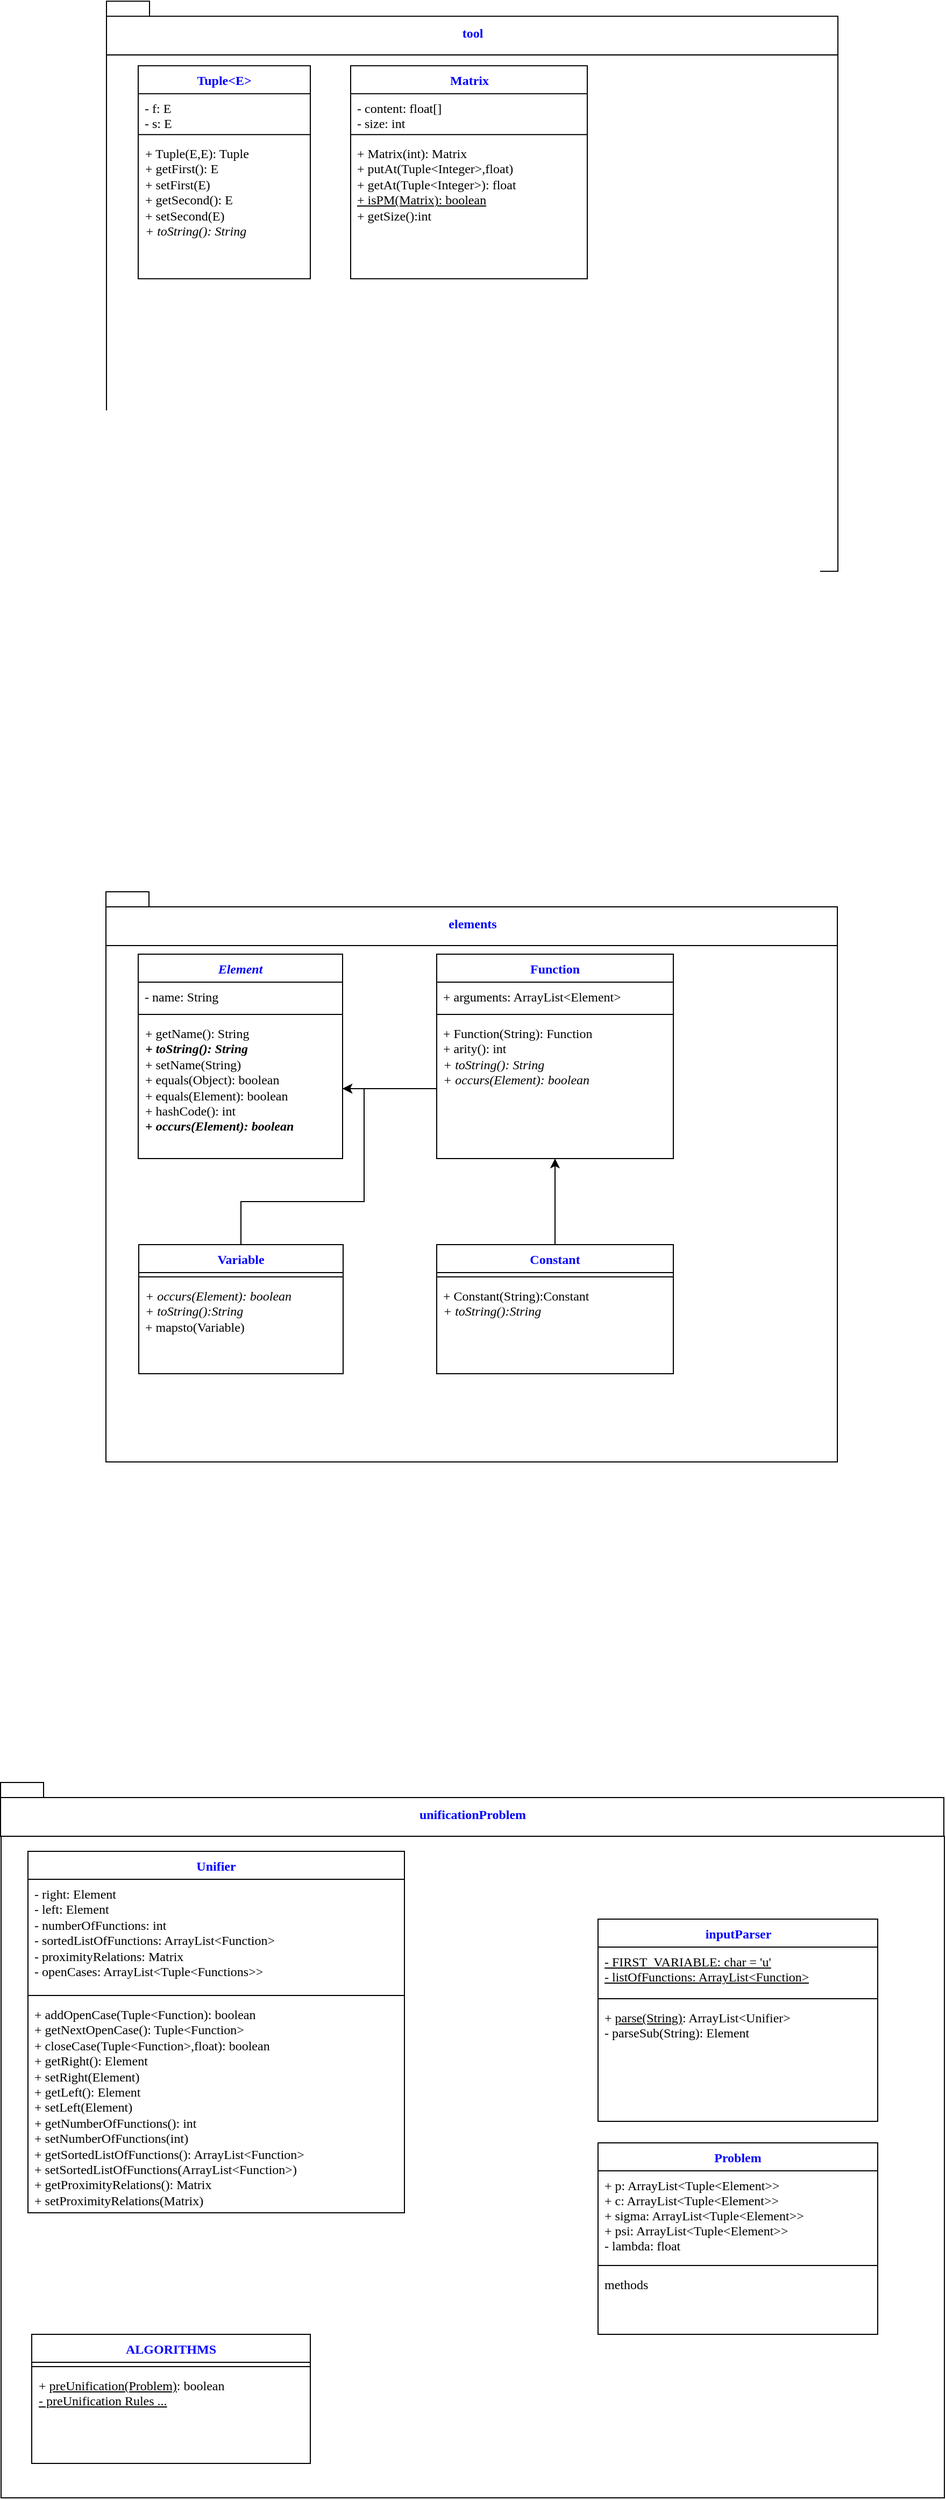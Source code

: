 <mxfile version="10.6.8" type="github"><diagram id="vzApaVP1QR5TB5cPE4FF" name="Page-1"><mxGraphModel dx="1077" dy="1494" grid="1" gridSize="10" guides="1" tooltips="1" connect="1" arrows="1" fold="1" page="1" pageScale="1" pageWidth="1169" pageHeight="827" math="0" shadow="0"><root><mxCell id="0"/><mxCell id="1" parent="0"/><mxCell id="3LWBwE9rlW1Cu3tkN1r6-33" value="elements" style="shape=folder;fontStyle=1;spacingTop=10;tabWidth=40;tabHeight=14;tabPosition=left;html=1;fontColor=#0000FF;fontFamily=Consolas;" parent="1" vertex="1"><mxGeometry x="242.5" y="147" width="680" height="50" as="geometry"/></mxCell><mxCell id="3LWBwE9rlW1Cu3tkN1r6-34" value="" style="html=1;fontColor=#0000FF;fontFamily=Consolas;" parent="1" vertex="1"><mxGeometry x="242.5" y="197" width="680" height="480" as="geometry"/></mxCell><mxCell id="3LWBwE9rlW1Cu3tkN1r6-52" value="Element&#10;" style="swimlane;fontStyle=3;align=center;verticalAlign=top;childLayout=stackLayout;horizontal=1;startSize=26;horizontalStack=0;resizeParent=1;resizeParentMax=0;resizeLast=0;collapsible=1;marginBottom=0;fontColor=#0000FF;fontFamily=Consolas;" parent="1" vertex="1"><mxGeometry x="272.5" y="205" width="190" height="190" as="geometry"/></mxCell><mxCell id="3LWBwE9rlW1Cu3tkN1r6-53" value="- name: String" style="text;strokeColor=none;fillColor=none;align=left;verticalAlign=top;spacingLeft=4;spacingRight=4;overflow=hidden;rotatable=0;points=[[0,0.5],[1,0.5]];portConstraint=eastwest;fontFamily=Consolas;" parent="3LWBwE9rlW1Cu3tkN1r6-52" vertex="1"><mxGeometry y="26" width="190" height="26" as="geometry"/></mxCell><mxCell id="3LWBwE9rlW1Cu3tkN1r6-54" value="" style="line;strokeWidth=1;fillColor=none;align=left;verticalAlign=middle;spacingTop=-1;spacingLeft=3;spacingRight=3;rotatable=0;labelPosition=right;points=[];portConstraint=eastwest;fontFamily=Consolas;" parent="3LWBwE9rlW1Cu3tkN1r6-52" vertex="1"><mxGeometry y="52" width="190" height="8" as="geometry"/></mxCell><mxCell id="3LWBwE9rlW1Cu3tkN1r6-55" value="+ getName(): String&amp;nbsp;&lt;br&gt;&lt;i&gt;&lt;b&gt;+ toString(): String&lt;/b&gt;&lt;br&gt;&lt;/i&gt;+ setName(String)&lt;br&gt;+ equals(Object): boolean&lt;br&gt;+ equals(Element): boolean&lt;br&gt;+ hashCode(): int&lt;br&gt;&lt;b&gt;+ &lt;i&gt;occurs(Element): boolean&lt;/i&gt;&lt;/b&gt;&lt;br&gt;&lt;br&gt;" style="text;strokeColor=none;fillColor=none;align=left;verticalAlign=top;spacingLeft=4;spacingRight=4;overflow=hidden;rotatable=0;points=[[0,0.5],[1,0.5]];portConstraint=eastwest;fontFamily=Consolas;html=1;" parent="3LWBwE9rlW1Cu3tkN1r6-52" vertex="1"><mxGeometry y="60" width="190" height="130" as="geometry"/></mxCell><mxCell id="3LWBwE9rlW1Cu3tkN1r6-57" value="Function&#10;" style="swimlane;fontStyle=1;align=center;verticalAlign=top;childLayout=stackLayout;horizontal=1;startSize=26;horizontalStack=0;resizeParent=1;resizeParentMax=0;resizeLast=0;collapsible=1;marginBottom=0;fontColor=#0000FF;fontFamily=Consolas;" parent="1" vertex="1"><mxGeometry x="550" y="205" width="220" height="190" as="geometry"/></mxCell><mxCell id="3LWBwE9rlW1Cu3tkN1r6-58" value="+ arguments: ArrayList&lt;Element&gt;" style="text;strokeColor=none;fillColor=none;align=left;verticalAlign=top;spacingLeft=4;spacingRight=4;overflow=hidden;rotatable=0;points=[[0,0.5],[1,0.5]];portConstraint=eastwest;fontFamily=Consolas;" parent="3LWBwE9rlW1Cu3tkN1r6-57" vertex="1"><mxGeometry y="26" width="220" height="26" as="geometry"/></mxCell><mxCell id="3LWBwE9rlW1Cu3tkN1r6-59" value="" style="line;strokeWidth=1;fillColor=none;align=left;verticalAlign=middle;spacingTop=-1;spacingLeft=3;spacingRight=3;rotatable=0;labelPosition=right;points=[];portConstraint=eastwest;fontFamily=Consolas;" parent="3LWBwE9rlW1Cu3tkN1r6-57" vertex="1"><mxGeometry y="52" width="220" height="8" as="geometry"/></mxCell><mxCell id="3LWBwE9rlW1Cu3tkN1r6-60" value="&lt;span style=&quot;font-style: normal&quot;&gt;+ Function(String): Function&amp;nbsp;&lt;/span&gt;&lt;br&gt;&lt;span style=&quot;font-style: normal&quot;&gt;+ arity(): int&lt;/span&gt;&lt;br&gt;+ toString(): String&lt;br&gt;+ occurs(Element): boolean&lt;br&gt;&lt;br&gt;&lt;br&gt;&lt;br&gt;&lt;br&gt;&lt;br&gt;&lt;br&gt;" style="text;strokeColor=none;fillColor=none;align=left;verticalAlign=top;spacingLeft=4;spacingRight=4;overflow=hidden;rotatable=0;points=[[0,0.5],[1,0.5]];portConstraint=eastwest;fontFamily=Consolas;fontStyle=2;html=1;" parent="3LWBwE9rlW1Cu3tkN1r6-57" vertex="1"><mxGeometry y="60" width="220" height="130" as="geometry"/></mxCell><mxCell id="3LWBwE9rlW1Cu3tkN1r6-61" style="edgeStyle=orthogonalEdgeStyle;rounded=0;orthogonalLoop=1;jettySize=auto;html=1;exitX=0.5;exitY=0;exitDx=0;exitDy=0;entryX=1;entryY=0.5;entryDx=0;entryDy=0;fontColor=#0000FF;fontFamily=Consolas;" parent="1" source="3LWBwE9rlW1Cu3tkN1r6-62" target="3LWBwE9rlW1Cu3tkN1r6-55" edge="1"><mxGeometry relative="1" as="geometry"/></mxCell><mxCell id="3LWBwE9rlW1Cu3tkN1r6-62" value="Variable&#10;" style="swimlane;fontStyle=1;align=center;verticalAlign=top;childLayout=stackLayout;horizontal=1;startSize=26;horizontalStack=0;resizeParent=1;resizeParentMax=0;resizeLast=0;collapsible=1;marginBottom=0;fontColor=#0000FF;fontFamily=Consolas;" parent="1" vertex="1"><mxGeometry x="273" y="475" width="190" height="120" as="geometry"/></mxCell><mxCell id="3LWBwE9rlW1Cu3tkN1r6-63" value="" style="line;strokeWidth=1;fillColor=none;align=left;verticalAlign=middle;spacingTop=-1;spacingLeft=3;spacingRight=3;rotatable=0;labelPosition=right;points=[];portConstraint=eastwest;fontFamily=Consolas;" parent="3LWBwE9rlW1Cu3tkN1r6-62" vertex="1"><mxGeometry y="26" width="190" height="8" as="geometry"/></mxCell><mxCell id="3LWBwE9rlW1Cu3tkN1r6-64" value="&lt;i&gt;+ occurs(Element): boolean&lt;/i&gt;&lt;br&gt;&lt;i&gt;+ toString():String&lt;/i&gt;&lt;br&gt;+ mapsto(Variable)&lt;br&gt;" style="text;strokeColor=none;fillColor=none;align=left;verticalAlign=top;spacingLeft=4;spacingRight=4;overflow=hidden;rotatable=0;points=[[0,0.5],[1,0.5]];portConstraint=eastwest;fontFamily=Consolas;fontStyle=0;html=1;" parent="3LWBwE9rlW1Cu3tkN1r6-62" vertex="1"><mxGeometry y="34" width="190" height="86" as="geometry"/></mxCell><mxCell id="p8K0eeXfFKLo3g2d-n8s-4" value="" style="edgeStyle=orthogonalEdgeStyle;rounded=0;orthogonalLoop=1;jettySize=auto;html=1;fontColor=#0000FF;" edge="1" parent="1" source="3LWBwE9rlW1Cu3tkN1r6-66" target="3LWBwE9rlW1Cu3tkN1r6-57"><mxGeometry relative="1" as="geometry"/></mxCell><mxCell id="3LWBwE9rlW1Cu3tkN1r6-66" value="Constant&#10;" style="swimlane;fontStyle=1;align=center;verticalAlign=top;childLayout=stackLayout;horizontal=1;startSize=26;horizontalStack=0;resizeParent=1;resizeParentMax=0;resizeLast=0;collapsible=1;marginBottom=0;fontColor=#0000FF;fontFamily=Consolas;" parent="1" vertex="1"><mxGeometry x="550" y="475" width="220" height="120" as="geometry"/></mxCell><mxCell id="3LWBwE9rlW1Cu3tkN1r6-67" value="" style="line;strokeWidth=1;fillColor=none;align=left;verticalAlign=middle;spacingTop=-1;spacingLeft=3;spacingRight=3;rotatable=0;labelPosition=right;points=[];portConstraint=eastwest;fontFamily=Consolas;" parent="3LWBwE9rlW1Cu3tkN1r6-66" vertex="1"><mxGeometry y="26" width="220" height="8" as="geometry"/></mxCell><mxCell id="3LWBwE9rlW1Cu3tkN1r6-68" value="&lt;span style=&quot;font-style: normal&quot;&gt;+ Constant(String):Constant&lt;/span&gt;&lt;br&gt;+ toString():String&lt;br&gt;" style="text;strokeColor=none;fillColor=none;align=left;verticalAlign=top;spacingLeft=4;spacingRight=4;overflow=hidden;rotatable=0;points=[[0,0.5],[1,0.5]];portConstraint=eastwest;fontFamily=Consolas;fontStyle=2;html=1;" parent="3LWBwE9rlW1Cu3tkN1r6-66" vertex="1"><mxGeometry y="34" width="220" height="86" as="geometry"/></mxCell><mxCell id="3LWBwE9rlW1Cu3tkN1r6-115" value="tool" style="shape=folder;fontStyle=1;spacingTop=10;tabWidth=40;tabHeight=14;tabPosition=left;html=1;fontColor=#0000FF;fontFamily=Consolas;" parent="1" vertex="1"><mxGeometry x="243" y="-680.905" width="680" height="50" as="geometry"/></mxCell><mxCell id="3LWBwE9rlW1Cu3tkN1r6-116" value="" style="html=1;fontColor=#0000FF;fontFamily=Consolas;" parent="1" vertex="1"><mxGeometry x="243" y="-630.905" width="680" height="480" as="geometry"/></mxCell><mxCell id="3LWBwE9rlW1Cu3tkN1r6-117" value="Tuple&lt;E&gt;&#10;" style="swimlane;fontStyle=1;align=center;verticalAlign=top;childLayout=stackLayout;horizontal=1;startSize=26;horizontalStack=0;resizeParent=1;resizeParentMax=0;resizeLast=0;collapsible=1;marginBottom=0;fontColor=#0000FF;fontFamily=Consolas;" parent="1" vertex="1"><mxGeometry x="272.5" y="-620.905" width="160" height="198" as="geometry"/></mxCell><mxCell id="3LWBwE9rlW1Cu3tkN1r6-118" value="- f: E&#10;- s: E&#10;" style="text;strokeColor=none;fillColor=none;align=left;verticalAlign=top;spacingLeft=4;spacingRight=4;overflow=hidden;rotatable=0;points=[[0,0.5],[1,0.5]];portConstraint=eastwest;fontFamily=Consolas;" parent="3LWBwE9rlW1Cu3tkN1r6-117" vertex="1"><mxGeometry y="26" width="160" height="34" as="geometry"/></mxCell><mxCell id="3LWBwE9rlW1Cu3tkN1r6-119" value="" style="line;strokeWidth=1;fillColor=none;align=left;verticalAlign=middle;spacingTop=-1;spacingLeft=3;spacingRight=3;rotatable=0;labelPosition=right;points=[];portConstraint=eastwest;fontFamily=Consolas;" parent="3LWBwE9rlW1Cu3tkN1r6-117" vertex="1"><mxGeometry y="60" width="160" height="8" as="geometry"/></mxCell><mxCell id="3LWBwE9rlW1Cu3tkN1r6-120" value="+ Tuple(E,E): Tuple&amp;nbsp;&lt;br&gt;+ getFirst(): E&lt;br&gt;+ setFirst(E)&lt;br&gt;+ getSecond(): E&lt;br&gt;+ setSecond(E)&lt;br&gt;&lt;i&gt;+ toString(): String&lt;/i&gt;&lt;br&gt;" style="text;strokeColor=none;fillColor=none;align=left;verticalAlign=top;spacingLeft=4;spacingRight=4;overflow=hidden;rotatable=0;points=[[0,0.5],[1,0.5]];portConstraint=eastwest;fontFamily=Consolas;html=1;" parent="3LWBwE9rlW1Cu3tkN1r6-117" vertex="1"><mxGeometry y="68" width="160" height="130" as="geometry"/></mxCell><mxCell id="3LWBwE9rlW1Cu3tkN1r6-121" value="unificationProblem" style="shape=folder;fontStyle=1;spacingTop=10;tabWidth=40;tabHeight=14;tabPosition=left;html=1;fontColor=#0000FF;fontFamily=Consolas;" parent="1" vertex="1"><mxGeometry x="144.5" y="975" width="877" height="50" as="geometry"/></mxCell><mxCell id="3LWBwE9rlW1Cu3tkN1r6-122" value="" style="html=1;fontColor=#0000FF;fontFamily=Consolas;" parent="1" vertex="1"><mxGeometry x="145" y="1025" width="877" height="615" as="geometry"/></mxCell><mxCell id="3LWBwE9rlW1Cu3tkN1r6-123" value="inputParser&lt;br&gt;" style="swimlane;fontStyle=1;align=center;verticalAlign=top;childLayout=stackLayout;horizontal=1;startSize=26;horizontalStack=0;resizeParent=1;resizeParentMax=0;resizeLast=0;collapsible=1;marginBottom=0;fontColor=#0000FF;editable=1;fontFamily=Consolas;html=1;" parent="1" vertex="1"><mxGeometry x="700" y="1102" width="260" height="188" as="geometry"/></mxCell><mxCell id="3LWBwE9rlW1Cu3tkN1r6-124" value="&lt;u&gt;- FIRST_VARIABLE: char = 'u'&lt;br&gt;- listOfFunctions: ArrayList&amp;lt;Function&amp;gt;&lt;br&gt;&lt;/u&gt;" style="text;strokeColor=none;fillColor=none;align=left;verticalAlign=top;spacingLeft=4;spacingRight=4;overflow=hidden;rotatable=0;points=[[0,0.5],[1,0.5]];portConstraint=eastwest;fontStyle=0;editable=1;comic=0;rounded=0;html=1;fontFamily=Consolas;" parent="3LWBwE9rlW1Cu3tkN1r6-123" vertex="1"><mxGeometry y="26" width="260" height="44" as="geometry"/></mxCell><mxCell id="3LWBwE9rlW1Cu3tkN1r6-125" value="" style="line;strokeWidth=1;fillColor=none;align=left;verticalAlign=middle;spacingTop=-1;spacingLeft=3;spacingRight=3;rotatable=0;labelPosition=right;points=[];portConstraint=eastwest;editable=1;fontFamily=Consolas;" parent="3LWBwE9rlW1Cu3tkN1r6-123" vertex="1"><mxGeometry y="70" width="260" height="8" as="geometry"/></mxCell><mxCell id="3LWBwE9rlW1Cu3tkN1r6-126" value="+&amp;nbsp;&lt;u&gt;parse(String)&lt;/u&gt;: ArrayList&amp;lt;Unifier&amp;gt;&lt;br&gt;- parseSub(String): Element&lt;br&gt;" style="text;strokeColor=none;fillColor=none;align=left;verticalAlign=top;spacingLeft=4;spacingRight=4;overflow=hidden;rotatable=0;points=[[0,0.5],[1,0.5]];portConstraint=eastwest;fontStyle=0;editable=1;html=1;fontFamily=Consolas;" parent="3LWBwE9rlW1Cu3tkN1r6-123" vertex="1"><mxGeometry y="78" width="260" height="110" as="geometry"/></mxCell><mxCell id="3LWBwE9rlW1Cu3tkN1r6-137" value="ALGORITHMS&#10;" style="swimlane;fontStyle=1;align=center;verticalAlign=top;childLayout=stackLayout;horizontal=1;startSize=26;horizontalStack=0;resizeParent=1;resizeParentMax=0;resizeLast=0;collapsible=1;marginBottom=0;fontColor=#0000FF;fontFamily=Consolas;" parent="1" vertex="1"><mxGeometry x="173.5" y="1488" width="259" height="120" as="geometry"/></mxCell><mxCell id="3LWBwE9rlW1Cu3tkN1r6-138" value="" style="line;strokeWidth=1;fillColor=none;align=left;verticalAlign=middle;spacingTop=-1;spacingLeft=3;spacingRight=3;rotatable=0;labelPosition=right;points=[];portConstraint=eastwest;fontFamily=Consolas;" parent="3LWBwE9rlW1Cu3tkN1r6-137" vertex="1"><mxGeometry y="26" width="259" height="8" as="geometry"/></mxCell><mxCell id="3LWBwE9rlW1Cu3tkN1r6-139" value="+ &lt;u&gt;preUnification(Problem)&lt;/u&gt;: boolean&lt;br&gt;&lt;u&gt;- preUnification Rules ...&lt;/u&gt;&lt;br&gt;" style="text;strokeColor=none;fillColor=none;align=left;verticalAlign=top;spacingLeft=4;spacingRight=4;overflow=hidden;rotatable=0;points=[[0,0.5],[1,0.5]];portConstraint=eastwest;fontFamily=Consolas;html=1;" parent="3LWBwE9rlW1Cu3tkN1r6-137" vertex="1"><mxGeometry y="34" width="259" height="86" as="geometry"/></mxCell><mxCell id="3LWBwE9rlW1Cu3tkN1r6-140" value="Problem&#10;" style="swimlane;fontStyle=1;align=center;verticalAlign=top;childLayout=stackLayout;horizontal=1;startSize=26;horizontalStack=0;resizeParent=1;resizeParentMax=0;resizeLast=0;collapsible=1;marginBottom=0;fontColor=#0000FF;fontFamily=Consolas;" parent="1" vertex="1"><mxGeometry x="700" y="1310" width="260" height="178" as="geometry"/></mxCell><mxCell id="3LWBwE9rlW1Cu3tkN1r6-141" value="+ p: ArrayList&lt;Tuple&lt;Element&gt;&gt;&#10;+ c: ArrayList&lt;Tuple&lt;Element&gt;&gt;&#10;+ sigma: ArrayList&lt;Tuple&lt;Element&gt;&gt;&#10;+ psi: ArrayList&lt;Tuple&lt;Element&gt;&gt;&#10;- lambda: float&#10;&#10;" style="text;strokeColor=none;fillColor=none;align=left;verticalAlign=top;spacingLeft=4;spacingRight=4;overflow=hidden;rotatable=0;points=[[0,0.5],[1,0.5]];portConstraint=eastwest;fontFamily=Consolas;" parent="3LWBwE9rlW1Cu3tkN1r6-140" vertex="1"><mxGeometry y="26" width="260" height="84" as="geometry"/></mxCell><mxCell id="3LWBwE9rlW1Cu3tkN1r6-142" value="" style="line;strokeWidth=1;fillColor=none;align=left;verticalAlign=middle;spacingTop=-1;spacingLeft=3;spacingRight=3;rotatable=0;labelPosition=right;points=[];portConstraint=eastwest;fontFamily=Consolas;" parent="3LWBwE9rlW1Cu3tkN1r6-140" vertex="1"><mxGeometry y="110" width="260" height="8" as="geometry"/></mxCell><mxCell id="3LWBwE9rlW1Cu3tkN1r6-143" value="methods&#10;" style="text;strokeColor=none;fillColor=none;align=left;verticalAlign=top;spacingLeft=4;spacingRight=4;overflow=hidden;rotatable=0;points=[[0,0.5],[1,0.5]];portConstraint=eastwest;fontFamily=Consolas;" parent="3LWBwE9rlW1Cu3tkN1r6-140" vertex="1"><mxGeometry y="118" width="260" height="60" as="geometry"/></mxCell><mxCell id="YnLTckNSlmOegFbAAtU8-13" value="Unifier&#10;" style="swimlane;fontStyle=1;align=center;verticalAlign=top;childLayout=stackLayout;horizontal=1;startSize=26;horizontalStack=0;resizeParent=1;resizeParentMax=0;resizeLast=0;collapsible=1;marginBottom=0;fontColor=#0000FF;editable=1;fontFamily=Consolas;" parent="1" vertex="1"><mxGeometry x="170" y="1039" width="350" height="336" as="geometry"/></mxCell><mxCell id="YnLTckNSlmOegFbAAtU8-14" value="- right: Element&lt;br&gt;- left: Element&lt;br&gt;- numberOfFunctions: int&lt;br&gt;- sortedListOfFunctions: ArrayList&amp;lt;Function&amp;gt;&lt;br&gt;- proximityRelations: Matrix&lt;br&gt;- openCases: ArrayList&amp;lt;Tuple&amp;lt;Functions&amp;gt;&amp;gt;&lt;br&gt;" style="text;strokeColor=none;fillColor=none;align=left;verticalAlign=top;spacingLeft=4;spacingRight=4;overflow=hidden;rotatable=0;points=[[0,0.5],[1,0.5]];portConstraint=eastwest;fontStyle=0;editable=1;comic=0;rounded=0;html=1;fontFamily=Consolas;" parent="YnLTckNSlmOegFbAAtU8-13" vertex="1"><mxGeometry y="26" width="350" height="104" as="geometry"/></mxCell><mxCell id="YnLTckNSlmOegFbAAtU8-15" value="" style="line;strokeWidth=1;fillColor=none;align=left;verticalAlign=middle;spacingTop=-1;spacingLeft=3;spacingRight=3;rotatable=0;labelPosition=right;points=[];portConstraint=eastwest;editable=1;fontFamily=Consolas;" parent="YnLTckNSlmOegFbAAtU8-13" vertex="1"><mxGeometry y="130" width="350" height="8" as="geometry"/></mxCell><mxCell id="YnLTckNSlmOegFbAAtU8-16" value="+ addOpenCase(Tuple&amp;lt;Function): boolean&lt;br&gt;+ getNextOpenCase(): Tuple&amp;lt;Function&amp;gt;&lt;br&gt;+ closeCase(Tuple&amp;lt;Function&amp;gt;,float): boolean&lt;br&gt;+ getRight(): Element&lt;br&gt;+ setRight(Element)&lt;br&gt;+ getLeft(): Element&lt;br&gt;+ setLeft(Element)&lt;br&gt;+ getNumberOfFunctions(): int&lt;br&gt;+ setNumberOfFunctions(int)&lt;br&gt;+ getSortedListOfFunctions(): ArrayList&amp;lt;Function&amp;gt;&lt;br&gt;+ setSortedListOfFunctions(ArrayList&amp;lt;Function&amp;gt;)&lt;br&gt;+ getProximityRelations(): Matrix&lt;br&gt;+ setProximityRelations(Matrix)&lt;br&gt;" style="text;strokeColor=none;fillColor=none;align=left;verticalAlign=top;spacingLeft=4;spacingRight=4;overflow=hidden;rotatable=0;points=[[0,0.5],[1,0.5]];portConstraint=eastwest;fontStyle=0;editable=1;html=1;fontFamily=Consolas;fontColor=#000000;" parent="YnLTckNSlmOegFbAAtU8-13" vertex="1"><mxGeometry y="138" width="350" height="198" as="geometry"/></mxCell><mxCell id="YnLTckNSlmOegFbAAtU8-29" value="Matrix&lt;br&gt;" style="swimlane;fontStyle=1;align=center;verticalAlign=top;childLayout=stackLayout;horizontal=1;startSize=26;horizontalStack=0;resizeParent=1;resizeParentMax=0;resizeLast=0;collapsible=1;marginBottom=0;fontColor=#0000FF;fontFamily=Consolas;html=1;" parent="1" vertex="1"><mxGeometry x="470" y="-620.905" width="220" height="198" as="geometry"/></mxCell><mxCell id="YnLTckNSlmOegFbAAtU8-30" value="- content: float[]&#10;- size: int&#10;" style="text;strokeColor=none;fillColor=none;align=left;verticalAlign=top;spacingLeft=4;spacingRight=4;overflow=hidden;rotatable=0;points=[[0,0.5],[1,0.5]];portConstraint=eastwest;fontFamily=Consolas;" parent="YnLTckNSlmOegFbAAtU8-29" vertex="1"><mxGeometry y="26" width="220" height="34" as="geometry"/></mxCell><mxCell id="YnLTckNSlmOegFbAAtU8-31" value="" style="line;strokeWidth=1;fillColor=none;align=left;verticalAlign=middle;spacingTop=-1;spacingLeft=3;spacingRight=3;rotatable=0;labelPosition=right;points=[];portConstraint=eastwest;fontFamily=Consolas;" parent="YnLTckNSlmOegFbAAtU8-29" vertex="1"><mxGeometry y="60" width="220" height="8" as="geometry"/></mxCell><mxCell id="YnLTckNSlmOegFbAAtU8-32" value="+ Matrix(int): Matrix&lt;br&gt;+ putAt(Tuple&amp;lt;Integer&amp;gt;,float)&lt;br&gt;+ getAt(Tuple&amp;lt;Integer&amp;gt;): float&lt;br&gt;&lt;u&gt;+ isPM(Matrix): boolean&lt;br&gt;&lt;/u&gt;+ getSize():int&lt;br&gt;&lt;br&gt;" style="text;strokeColor=none;fillColor=none;align=left;verticalAlign=top;spacingLeft=4;spacingRight=4;overflow=hidden;rotatable=0;points=[[0,0.5],[1,0.5]];portConstraint=eastwest;fontFamily=Consolas;html=1;" parent="YnLTckNSlmOegFbAAtU8-29" vertex="1"><mxGeometry y="68" width="220" height="130" as="geometry"/></mxCell><mxCell id="p8K0eeXfFKLo3g2d-n8s-1" style="edgeStyle=orthogonalEdgeStyle;rounded=0;orthogonalLoop=1;jettySize=auto;html=1;exitX=0;exitY=0.5;exitDx=0;exitDy=0;entryX=1;entryY=0.5;entryDx=0;entryDy=0;fontColor=#0000FF;" edge="1" parent="1" source="3LWBwE9rlW1Cu3tkN1r6-60" target="3LWBwE9rlW1Cu3tkN1r6-55"><mxGeometry relative="1" as="geometry"/></mxCell></root></mxGraphModel></diagram></mxfile>